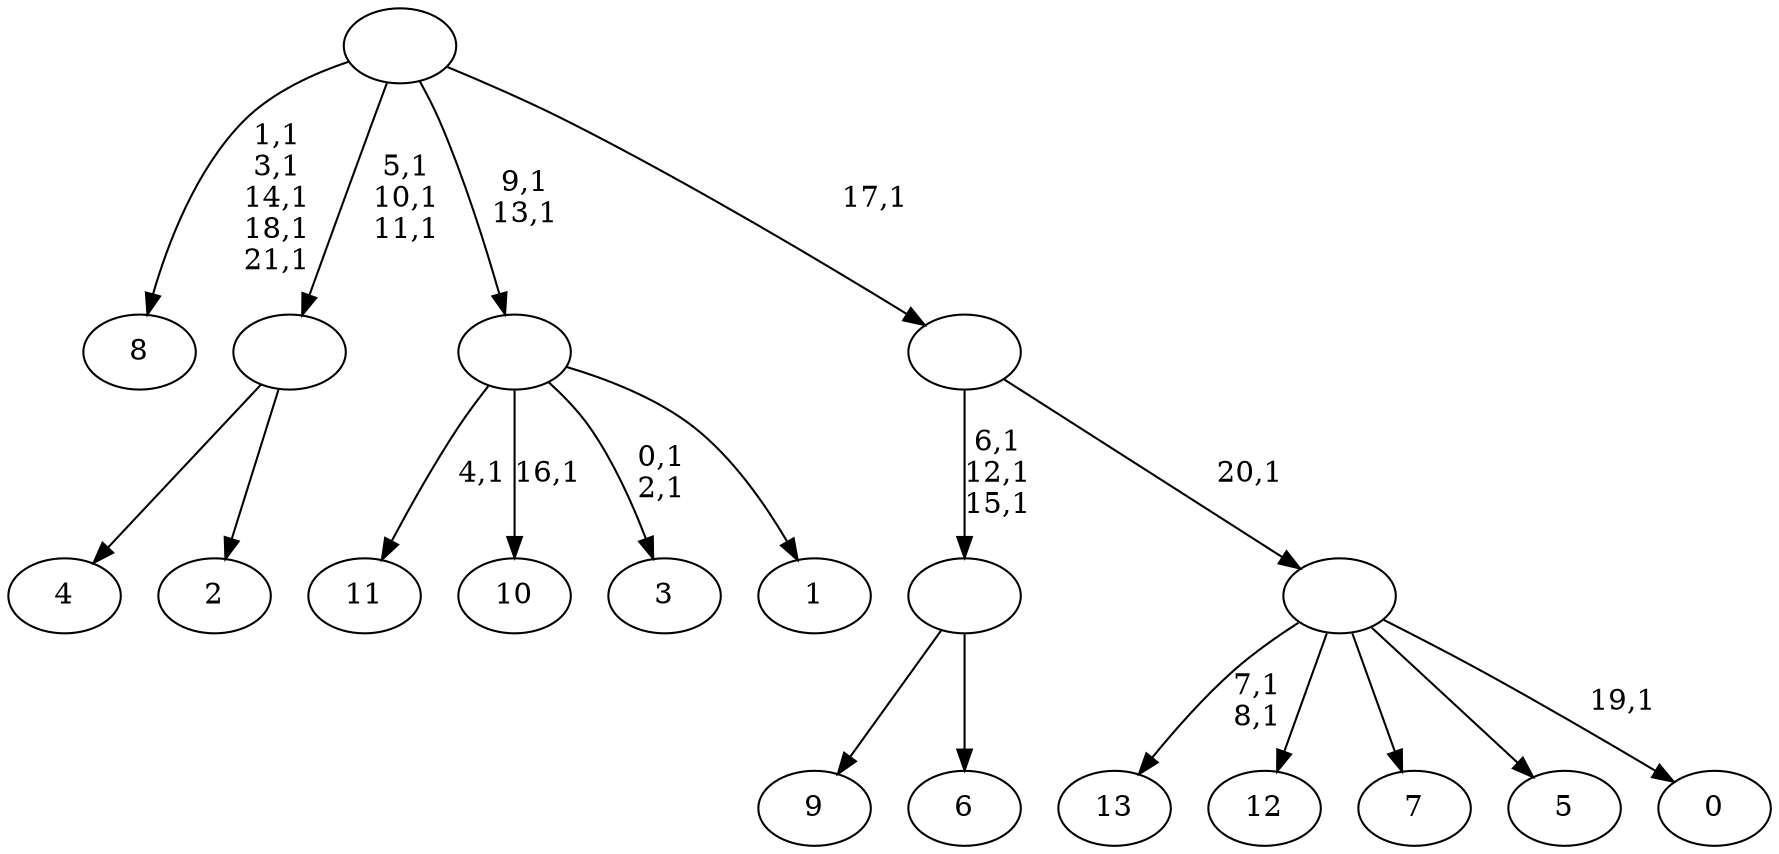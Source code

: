 digraph T {
	36 [label="13"]
	33 [label="12"]
	32 [label="11"]
	30 [label="10"]
	28 [label="9"]
	27 [label="8"]
	21 [label="7"]
	20 [label="6"]
	19 [label=""]
	16 [label="5"]
	15 [label="4"]
	14 [label="3"]
	11 [label="2"]
	10 [label=""]
	7 [label="1"]
	6 [label=""]
	4 [label="0"]
	2 [label=""]
	1 [label=""]
	0 [label=""]
	19 -> 28 [label=""]
	19 -> 20 [label=""]
	10 -> 15 [label=""]
	10 -> 11 [label=""]
	6 -> 14 [label="0,1\n2,1"]
	6 -> 30 [label="16,1"]
	6 -> 32 [label="4,1"]
	6 -> 7 [label=""]
	2 -> 4 [label="19,1"]
	2 -> 36 [label="7,1\n8,1"]
	2 -> 33 [label=""]
	2 -> 21 [label=""]
	2 -> 16 [label=""]
	1 -> 19 [label="6,1\n12,1\n15,1"]
	1 -> 2 [label="20,1"]
	0 -> 6 [label="9,1\n13,1"]
	0 -> 10 [label="5,1\n10,1\n11,1"]
	0 -> 27 [label="1,1\n3,1\n14,1\n18,1\n21,1"]
	0 -> 1 [label="17,1"]
}
